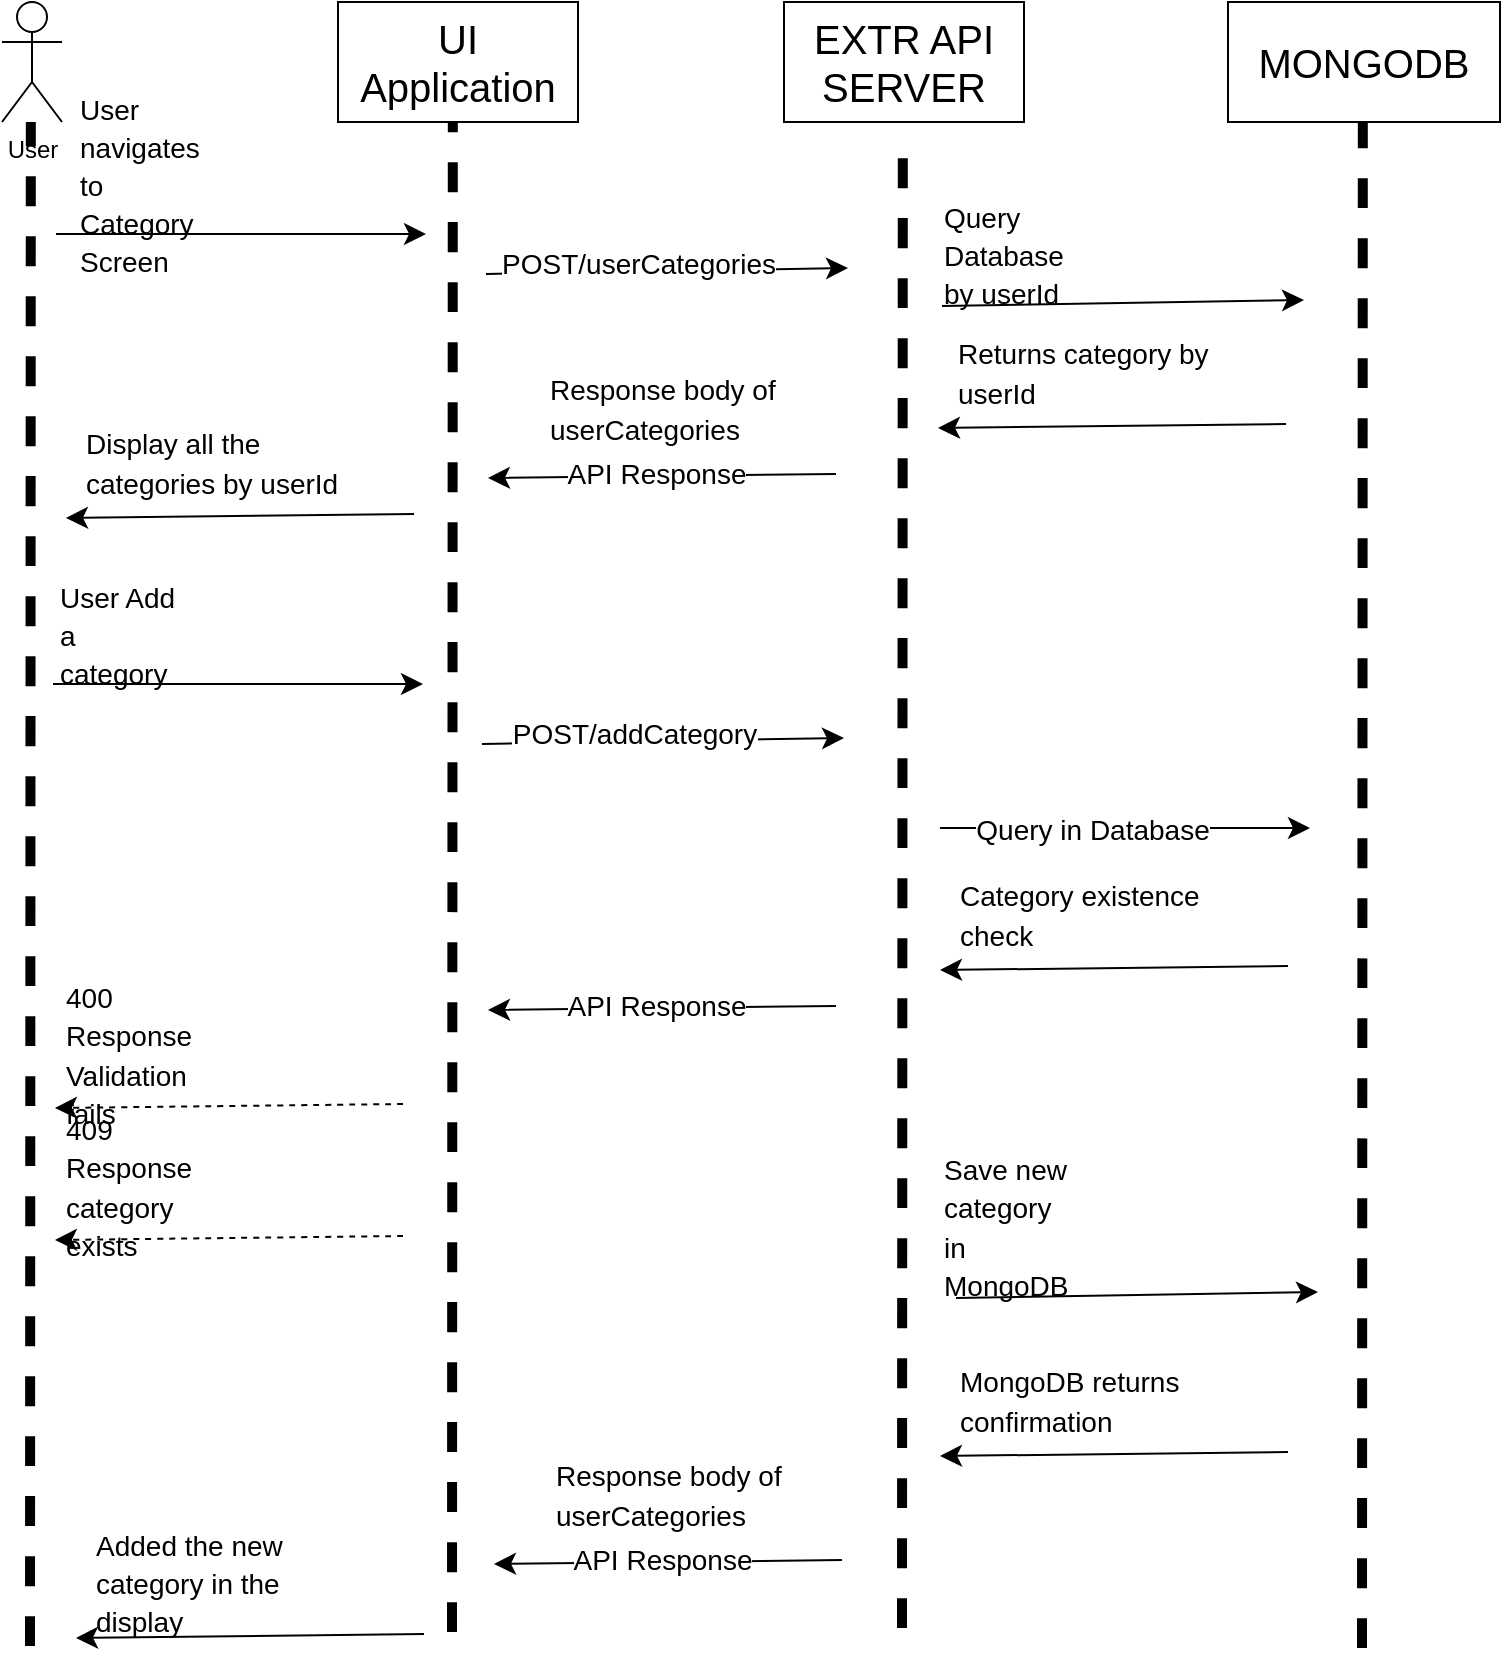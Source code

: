 <mxfile version="24.9.0">
  <diagram name="Page-1" id="iBLRJY-gE2kyyVANsL76">
    <mxGraphModel dx="2231" dy="1466" grid="0" gridSize="10" guides="1" tooltips="1" connect="1" arrows="1" fold="1" page="0" pageScale="1" pageWidth="1100" pageHeight="850" math="0" shadow="0">
      <root>
        <mxCell id="0" />
        <mxCell id="1" parent="0" />
        <mxCell id="06jpUtFlK6CPKatlT8Im-3" value="User" style="shape=umlActor;verticalLabelPosition=bottom;verticalAlign=top;html=1;outlineConnect=0;" parent="1" vertex="1">
          <mxGeometry x="-895" y="-608" width="30" height="60" as="geometry" />
        </mxCell>
        <mxCell id="06jpUtFlK6CPKatlT8Im-4" value="&lt;span style=&quot;font-size: 20px;&quot;&gt;EXTR API SERVER&lt;/span&gt;" style="rounded=0;whiteSpace=wrap;html=1;" parent="1" vertex="1">
          <mxGeometry x="-504" y="-608" width="120" height="60" as="geometry" />
        </mxCell>
        <mxCell id="06jpUtFlK6CPKatlT8Im-6" value="&lt;span style=&quot;font-size: 20px;&quot;&gt;MONGODB&lt;/span&gt;" style="rounded=0;whiteSpace=wrap;html=1;" parent="1" vertex="1">
          <mxGeometry x="-282" y="-608" width="136" height="60" as="geometry" />
        </mxCell>
        <mxCell id="06jpUtFlK6CPKatlT8Im-9" value="" style="endArrow=none;dashed=1;html=1;rounded=0;fontSize=12;startSize=8;endSize=8;curved=1;strokeWidth=5;" parent="1" edge="1">
          <mxGeometry width="50" height="50" relative="1" as="geometry">
            <mxPoint x="-670" y="207" as="sourcePoint" />
            <mxPoint x="-669.59" y="-548" as="targetPoint" />
          </mxGeometry>
        </mxCell>
        <mxCell id="06jpUtFlK6CPKatlT8Im-11" value="" style="endArrow=none;dashed=1;html=1;rounded=0;fontSize=12;startSize=8;endSize=8;curved=1;strokeWidth=5;" parent="1" edge="1">
          <mxGeometry width="50" height="50" relative="1" as="geometry">
            <mxPoint x="-445" y="205" as="sourcePoint" />
            <mxPoint x="-444.59" y="-545" as="targetPoint" />
          </mxGeometry>
        </mxCell>
        <mxCell id="06jpUtFlK6CPKatlT8Im-13" value="" style="endArrow=none;dashed=1;html=1;rounded=0;fontSize=12;startSize=8;endSize=8;curved=1;strokeWidth=5;" parent="1" edge="1">
          <mxGeometry width="50" height="50" relative="1" as="geometry">
            <mxPoint x="-215" y="215" as="sourcePoint" />
            <mxPoint x="-214.59" y="-548" as="targetPoint" />
          </mxGeometry>
        </mxCell>
        <mxCell id="06jpUtFlK6CPKatlT8Im-14" value="" style="endArrow=classic;html=1;rounded=0;fontSize=12;startSize=8;endSize=8;curved=1;" parent="1" edge="1">
          <mxGeometry width="50" height="50" relative="1" as="geometry">
            <mxPoint x="-653" y="-472" as="sourcePoint" />
            <mxPoint x="-472" y="-475" as="targetPoint" />
          </mxGeometry>
        </mxCell>
        <mxCell id="06jpUtFlK6CPKatlT8Im-16" value="&lt;font style=&quot;font-size: 14px;&quot;&gt;POST/userCategories&lt;/font&gt;" style="edgeLabel;html=1;align=center;verticalAlign=middle;resizable=0;points=[];fontSize=12;" parent="06jpUtFlK6CPKatlT8Im-14" vertex="1" connectable="0">
          <mxGeometry x="-0.158" y="4" relative="1" as="geometry">
            <mxPoint as="offset" />
          </mxGeometry>
        </mxCell>
        <mxCell id="06jpUtFlK6CPKatlT8Im-20" value="" style="endArrow=classic;html=1;rounded=0;fontSize=12;startSize=8;endSize=8;curved=1;" parent="1" edge="1">
          <mxGeometry width="50" height="50" relative="1" as="geometry">
            <mxPoint x="-425" y="-456" as="sourcePoint" />
            <mxPoint x="-244" y="-459" as="targetPoint" />
          </mxGeometry>
        </mxCell>
        <mxCell id="06jpUtFlK6CPKatlT8Im-34" value="" style="endArrow=classic;html=1;rounded=0;fontSize=12;startSize=8;endSize=8;curved=1;" parent="1" edge="1">
          <mxGeometry width="50" height="50" relative="1" as="geometry">
            <mxPoint x="-253" y="-397" as="sourcePoint" />
            <mxPoint x="-427" y="-395" as="targetPoint" />
          </mxGeometry>
        </mxCell>
        <mxCell id="x3w0C0bRtv-WAbDGBeUA-3" value="&lt;span style=&quot;font-size: 20px;&quot;&gt;UI Application&lt;/span&gt;" style="rounded=0;whiteSpace=wrap;html=1;" parent="1" vertex="1">
          <mxGeometry x="-727" y="-608" width="120" height="60" as="geometry" />
        </mxCell>
        <mxCell id="dnPCXCKaiIPUW16wsFYT-2" value="" style="endArrow=none;dashed=1;html=1;rounded=0;fontSize=12;startSize=8;endSize=8;curved=1;strokeWidth=5;" parent="1" edge="1">
          <mxGeometry width="50" height="50" relative="1" as="geometry">
            <mxPoint x="-881" y="214" as="sourcePoint" />
            <mxPoint x="-880.59" y="-548" as="targetPoint" />
          </mxGeometry>
        </mxCell>
        <mxCell id="dnPCXCKaiIPUW16wsFYT-3" value="" style="endArrow=classic;html=1;rounded=0;fontSize=12;startSize=8;endSize=8;curved=1;" parent="1" edge="1">
          <mxGeometry width="50" height="50" relative="1" as="geometry">
            <mxPoint x="-868" y="-492" as="sourcePoint" />
            <mxPoint x="-683" y="-492" as="targetPoint" />
          </mxGeometry>
        </mxCell>
        <mxCell id="dnPCXCKaiIPUW16wsFYT-9" value="" style="endArrow=classic;html=1;rounded=0;fontSize=12;startSize=8;endSize=8;curved=1;" parent="1" edge="1">
          <mxGeometry width="50" height="50" relative="1" as="geometry">
            <mxPoint x="-478" y="-372" as="sourcePoint" />
            <mxPoint x="-652" y="-370" as="targetPoint" />
          </mxGeometry>
        </mxCell>
        <mxCell id="dnPCXCKaiIPUW16wsFYT-10" value="&lt;font style=&quot;font-size: 14px;&quot;&gt;API Response&lt;/font&gt;" style="edgeLabel;html=1;align=center;verticalAlign=middle;resizable=0;points=[];fontSize=12;" parent="dnPCXCKaiIPUW16wsFYT-9" vertex="1" connectable="0">
          <mxGeometry x="0.048" y="-1" relative="1" as="geometry">
            <mxPoint x="1" as="offset" />
          </mxGeometry>
        </mxCell>
        <mxCell id="kGnQ39eMeGSa1_qNiIke-2" value="&lt;span style=&quot;font-size: 14px; text-wrap-mode: nowrap;&quot;&gt;User navigates to Category&amp;nbsp;&lt;/span&gt;&lt;div&gt;&lt;span style=&quot;font-size: 14px; text-wrap-mode: nowrap;&quot;&gt;Screen&lt;/span&gt;&lt;/div&gt;" style="text;html=1;align=left;verticalAlign=middle;whiteSpace=wrap;rounded=0;fontSize=16;" vertex="1" parent="1">
          <mxGeometry x="-858" y="-532" width="60" height="30" as="geometry" />
        </mxCell>
        <mxCell id="kGnQ39eMeGSa1_qNiIke-5" value="&lt;span style=&quot;color: rgba(0, 0, 0, 0); font-family: monospace; font-size: 0px; text-wrap-mode: nowrap;&quot;&gt;%3CmxGraphModel%3E%3Croot%3E%3CmxCell%20id%3D%220%22%2F%3E%3CmxCell%20id%3D%221%22%20parent%3D%220%22%2F%3E%3CmxCell%20id%3D%222%22%20value%3D%22%26lt%3Bspan%20style%3D%26quot%3Bfont-size%3A%2014px%3B%20text-wrap-mode%3A%20nowrap%3B%26quot%3B%26gt%3BUser%20navigates%20to%20Category%26amp%3Bnbsp%3B%26lt%3B%2Fspan%26gt%3B%26lt%3Bdiv%26gt%3B%26lt%3Bspan%20style%3D%26quot%3Bfont-size%3A%2014px%3B%20text-wrap-mode%3A%20nowrap%3B%26quot%3B%26gt%3BScreen%26lt%3B%2Fspan%26gt%3B%26lt%3B%2Fdiv%26gt%3B%22%20style%3D%22text%3Bhtml%3D1%3Balign%3Dleft%3BverticalAlign%3Dmiddle%3BwhiteSpace%3Dwrap%3Brounded%3D0%3BfontSize%3D16%3B%22%20vertex%3D%221%22%20parent%3D%221%22%3E%3CmxGeometry%20x%3D%22-858%22%20y%3D%22-532%22%20width%3D%2260%22%20height%3D%2230%22%20as%3D%22geometry%22%2F%3E%3C%2FmxCell%3E%3C%2Froot%3E%3C%2FmxGraphModel%3E&lt;/span&gt;&lt;span style=&quot;font-size: 14px; text-align: center; text-wrap-mode: nowrap;&quot;&gt;Query Database by userId&lt;/span&gt;" style="text;html=1;align=left;verticalAlign=middle;whiteSpace=wrap;rounded=0;fontSize=16;" vertex="1" parent="1">
          <mxGeometry x="-426" y="-497" width="60" height="30" as="geometry" />
        </mxCell>
        <mxCell id="kGnQ39eMeGSa1_qNiIke-7" value="&lt;font style=&quot;font-size: 14px;&quot;&gt;Response body of userCategories&lt;/font&gt;" style="text;html=1;align=left;verticalAlign=middle;whiteSpace=wrap;rounded=0;fontSize=16;" vertex="1" parent="1">
          <mxGeometry x="-623" y="-420" width="134" height="30" as="geometry" />
        </mxCell>
        <mxCell id="kGnQ39eMeGSa1_qNiIke-8" value="&lt;font style=&quot;font-size: 14px;&quot;&gt;Returns category by userId&lt;/font&gt;" style="text;html=1;align=left;verticalAlign=middle;whiteSpace=wrap;rounded=0;fontSize=16;" vertex="1" parent="1">
          <mxGeometry x="-419" y="-438" width="138" height="30" as="geometry" />
        </mxCell>
        <mxCell id="kGnQ39eMeGSa1_qNiIke-10" value="" style="endArrow=classic;html=1;rounded=0;fontSize=12;startSize=8;endSize=8;curved=1;" edge="1" parent="1">
          <mxGeometry width="50" height="50" relative="1" as="geometry">
            <mxPoint x="-689" y="-352" as="sourcePoint" />
            <mxPoint x="-863" y="-350" as="targetPoint" />
          </mxGeometry>
        </mxCell>
        <mxCell id="kGnQ39eMeGSa1_qNiIke-11" value="&lt;font style=&quot;font-size: 14px;&quot;&gt;Display all the categories by userId&lt;/font&gt;" style="text;html=1;align=left;verticalAlign=middle;whiteSpace=wrap;rounded=0;fontSize=16;" vertex="1" parent="1">
          <mxGeometry x="-855" y="-393" width="138" height="30" as="geometry" />
        </mxCell>
        <mxCell id="kGnQ39eMeGSa1_qNiIke-13" value="" style="endArrow=classic;html=1;rounded=0;fontSize=12;startSize=8;endSize=8;curved=1;" edge="1" parent="1">
          <mxGeometry width="50" height="50" relative="1" as="geometry">
            <mxPoint x="-869.5" y="-267" as="sourcePoint" />
            <mxPoint x="-684.5" y="-267" as="targetPoint" />
          </mxGeometry>
        </mxCell>
        <mxCell id="kGnQ39eMeGSa1_qNiIke-14" value="&lt;span style=&quot;font-size: 14px; text-wrap-mode: nowrap;&quot;&gt;User Add a category&lt;/span&gt;" style="text;html=1;align=left;verticalAlign=middle;whiteSpace=wrap;rounded=0;fontSize=16;" vertex="1" parent="1">
          <mxGeometry x="-868.5" y="-307" width="60" height="30" as="geometry" />
        </mxCell>
        <mxCell id="kGnQ39eMeGSa1_qNiIke-15" value="" style="endArrow=classic;html=1;rounded=0;fontSize=12;startSize=8;endSize=8;curved=1;" edge="1" parent="1">
          <mxGeometry width="50" height="50" relative="1" as="geometry">
            <mxPoint x="-655" y="-237" as="sourcePoint" />
            <mxPoint x="-474" y="-240" as="targetPoint" />
          </mxGeometry>
        </mxCell>
        <mxCell id="kGnQ39eMeGSa1_qNiIke-16" value="&lt;font style=&quot;font-size: 14px;&quot;&gt;POST/addCategory&lt;/font&gt;" style="edgeLabel;html=1;align=center;verticalAlign=middle;resizable=0;points=[];fontSize=12;" vertex="1" connectable="0" parent="kGnQ39eMeGSa1_qNiIke-15">
          <mxGeometry x="-0.158" y="4" relative="1" as="geometry">
            <mxPoint as="offset" />
          </mxGeometry>
        </mxCell>
        <mxCell id="kGnQ39eMeGSa1_qNiIke-20" value="" style="endArrow=classic;html=1;rounded=0;fontSize=12;startSize=8;endSize=8;curved=1;" edge="1" parent="1">
          <mxGeometry width="50" height="50" relative="1" as="geometry">
            <mxPoint x="-426" y="-195" as="sourcePoint" />
            <mxPoint x="-241" y="-195" as="targetPoint" />
          </mxGeometry>
        </mxCell>
        <mxCell id="kGnQ39eMeGSa1_qNiIke-22" value="&lt;font style=&quot;font-size: 14px;&quot;&gt;Query in Database&lt;/font&gt;" style="edgeLabel;html=1;align=center;verticalAlign=middle;resizable=0;points=[];fontSize=12;" vertex="1" connectable="0" parent="kGnQ39eMeGSa1_qNiIke-20">
          <mxGeometry x="-0.176" y="-1" relative="1" as="geometry">
            <mxPoint as="offset" />
          </mxGeometry>
        </mxCell>
        <mxCell id="kGnQ39eMeGSa1_qNiIke-23" value="" style="endArrow=classic;html=1;rounded=0;fontSize=12;startSize=8;endSize=8;curved=1;" edge="1" parent="1">
          <mxGeometry width="50" height="50" relative="1" as="geometry">
            <mxPoint x="-252" y="-126" as="sourcePoint" />
            <mxPoint x="-426" y="-124" as="targetPoint" />
          </mxGeometry>
        </mxCell>
        <mxCell id="kGnQ39eMeGSa1_qNiIke-24" value="&lt;font style=&quot;font-size: 14px;&quot;&gt;Category existence check&lt;/font&gt;" style="text;html=1;align=left;verticalAlign=middle;whiteSpace=wrap;rounded=0;fontSize=16;" vertex="1" parent="1">
          <mxGeometry x="-418" y="-167" width="138" height="30" as="geometry" />
        </mxCell>
        <mxCell id="kGnQ39eMeGSa1_qNiIke-25" value="" style="endArrow=classic;html=1;rounded=0;fontSize=12;startSize=8;endSize=8;curved=1;" edge="1" parent="1">
          <mxGeometry width="50" height="50" relative="1" as="geometry">
            <mxPoint x="-478" y="-106" as="sourcePoint" />
            <mxPoint x="-652" y="-104" as="targetPoint" />
          </mxGeometry>
        </mxCell>
        <mxCell id="kGnQ39eMeGSa1_qNiIke-26" value="&lt;font style=&quot;font-size: 14px;&quot;&gt;API Response&lt;/font&gt;" style="edgeLabel;html=1;align=center;verticalAlign=middle;resizable=0;points=[];fontSize=12;" vertex="1" connectable="0" parent="kGnQ39eMeGSa1_qNiIke-25">
          <mxGeometry x="0.048" y="-1" relative="1" as="geometry">
            <mxPoint x="1" as="offset" />
          </mxGeometry>
        </mxCell>
        <mxCell id="kGnQ39eMeGSa1_qNiIke-27" value="" style="endArrow=classic;html=1;rounded=0;fontSize=12;startSize=8;endSize=8;curved=1;dashed=1;" edge="1" parent="1">
          <mxGeometry width="50" height="50" relative="1" as="geometry">
            <mxPoint x="-694.5" y="-57" as="sourcePoint" />
            <mxPoint x="-868.5" y="-55" as="targetPoint" />
          </mxGeometry>
        </mxCell>
        <mxCell id="kGnQ39eMeGSa1_qNiIke-31" value="&lt;span style=&quot;font-size: 14px; text-wrap-mode: nowrap;&quot;&gt;400 Response Validation fails&lt;/span&gt;" style="text;html=1;align=left;verticalAlign=middle;whiteSpace=wrap;rounded=0;fontSize=16;" vertex="1" parent="1">
          <mxGeometry x="-865" y="-97" width="60" height="30" as="geometry" />
        </mxCell>
        <mxCell id="kGnQ39eMeGSa1_qNiIke-32" value="" style="endArrow=classic;html=1;rounded=0;fontSize=12;startSize=8;endSize=8;curved=1;dashed=1;" edge="1" parent="1">
          <mxGeometry width="50" height="50" relative="1" as="geometry">
            <mxPoint x="-694.5" y="9" as="sourcePoint" />
            <mxPoint x="-868.5" y="11" as="targetPoint" />
          </mxGeometry>
        </mxCell>
        <mxCell id="kGnQ39eMeGSa1_qNiIke-33" value="&lt;span style=&quot;font-size: 14px; text-wrap-mode: nowrap;&quot;&gt;409 Response category exists&lt;/span&gt;" style="text;html=1;align=left;verticalAlign=middle;whiteSpace=wrap;rounded=0;fontSize=16;" vertex="1" parent="1">
          <mxGeometry x="-865" y="-31" width="60" height="30" as="geometry" />
        </mxCell>
        <mxCell id="kGnQ39eMeGSa1_qNiIke-36" value="" style="endArrow=classic;html=1;rounded=0;fontSize=12;startSize=8;endSize=8;curved=1;" edge="1" parent="1">
          <mxGeometry width="50" height="50" relative="1" as="geometry">
            <mxPoint x="-418" y="40" as="sourcePoint" />
            <mxPoint x="-237" y="37" as="targetPoint" />
          </mxGeometry>
        </mxCell>
        <mxCell id="kGnQ39eMeGSa1_qNiIke-38" value="&lt;span style=&quot;font-size: 14px; text-wrap-mode: nowrap;&quot;&gt;Save new category in MongoDB&lt;/span&gt;" style="text;html=1;align=left;verticalAlign=middle;whiteSpace=wrap;rounded=0;fontSize=16;" vertex="1" parent="1">
          <mxGeometry x="-426" y="-11" width="60" height="30" as="geometry" />
        </mxCell>
        <mxCell id="kGnQ39eMeGSa1_qNiIke-39" value="" style="endArrow=classic;html=1;rounded=0;fontSize=12;startSize=8;endSize=8;curved=1;" edge="1" parent="1">
          <mxGeometry width="50" height="50" relative="1" as="geometry">
            <mxPoint x="-252" y="117" as="sourcePoint" />
            <mxPoint x="-426" y="119" as="targetPoint" />
          </mxGeometry>
        </mxCell>
        <mxCell id="kGnQ39eMeGSa1_qNiIke-40" value="&lt;span style=&quot;font-size: 14px;&quot;&gt;MongoDB returns confirmation&lt;/span&gt;" style="text;html=1;align=left;verticalAlign=middle;whiteSpace=wrap;rounded=0;fontSize=16;" vertex="1" parent="1">
          <mxGeometry x="-418" y="76" width="138" height="30" as="geometry" />
        </mxCell>
        <mxCell id="kGnQ39eMeGSa1_qNiIke-41" value="" style="endArrow=classic;html=1;rounded=0;fontSize=12;startSize=8;endSize=8;curved=1;" edge="1" parent="1">
          <mxGeometry width="50" height="50" relative="1" as="geometry">
            <mxPoint x="-475" y="171" as="sourcePoint" />
            <mxPoint x="-649" y="173" as="targetPoint" />
          </mxGeometry>
        </mxCell>
        <mxCell id="kGnQ39eMeGSa1_qNiIke-42" value="&lt;font style=&quot;font-size: 14px;&quot;&gt;API Response&lt;/font&gt;" style="edgeLabel;html=1;align=center;verticalAlign=middle;resizable=0;points=[];fontSize=12;" vertex="1" connectable="0" parent="kGnQ39eMeGSa1_qNiIke-41">
          <mxGeometry x="0.048" y="-1" relative="1" as="geometry">
            <mxPoint x="1" as="offset" />
          </mxGeometry>
        </mxCell>
        <mxCell id="kGnQ39eMeGSa1_qNiIke-43" value="&lt;font style=&quot;font-size: 14px;&quot;&gt;Response body of userCategories&lt;/font&gt;" style="text;html=1;align=left;verticalAlign=middle;whiteSpace=wrap;rounded=0;fontSize=16;" vertex="1" parent="1">
          <mxGeometry x="-620" y="123" width="134" height="30" as="geometry" />
        </mxCell>
        <mxCell id="kGnQ39eMeGSa1_qNiIke-44" value="" style="endArrow=classic;html=1;rounded=0;fontSize=12;startSize=8;endSize=8;curved=1;" edge="1" parent="1">
          <mxGeometry width="50" height="50" relative="1" as="geometry">
            <mxPoint x="-684" y="208" as="sourcePoint" />
            <mxPoint x="-858" y="210" as="targetPoint" />
          </mxGeometry>
        </mxCell>
        <mxCell id="kGnQ39eMeGSa1_qNiIke-45" value="&lt;font style=&quot;font-size: 14px;&quot;&gt;Added the new category in the display&lt;/font&gt;" style="text;html=1;align=left;verticalAlign=middle;whiteSpace=wrap;rounded=0;fontSize=16;" vertex="1" parent="1">
          <mxGeometry x="-850" y="167" width="138" height="30" as="geometry" />
        </mxCell>
      </root>
    </mxGraphModel>
  </diagram>
</mxfile>
